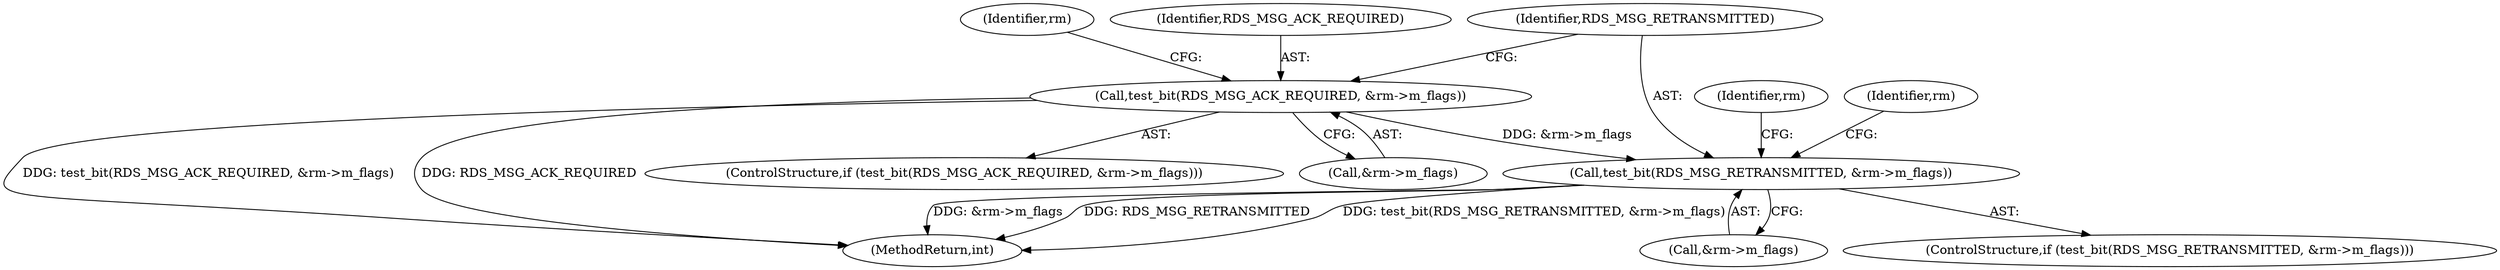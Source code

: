 digraph "0_linux_6094628bfd94323fc1cea05ec2c6affd98c18f7f@pointer" {
"1000425" [label="(Call,test_bit(RDS_MSG_RETRANSMITTED, &rm->m_flags))"];
"1000409" [label="(Call,test_bit(RDS_MSG_ACK_REQUIRED, &rm->m_flags))"];
"1000419" [label="(Identifier,rm)"];
"1000408" [label="(ControlStructure,if (test_bit(RDS_MSG_ACK_REQUIRED, &rm->m_flags)))"];
"1000411" [label="(Call,&rm->m_flags)"];
"1000410" [label="(Identifier,RDS_MSG_ACK_REQUIRED)"];
"1000426" [label="(Identifier,RDS_MSG_RETRANSMITTED)"];
"1000425" [label="(Call,test_bit(RDS_MSG_RETRANSMITTED, &rm->m_flags))"];
"1000443" [label="(Identifier,rm)"];
"1000424" [label="(ControlStructure,if (test_bit(RDS_MSG_RETRANSMITTED, &rm->m_flags)))"];
"1000409" [label="(Call,test_bit(RDS_MSG_ACK_REQUIRED, &rm->m_flags))"];
"1000427" [label="(Call,&rm->m_flags)"];
"1001026" [label="(MethodReturn,int)"];
"1000435" [label="(Identifier,rm)"];
"1000425" -> "1000424"  [label="AST: "];
"1000425" -> "1000427"  [label="CFG: "];
"1000426" -> "1000425"  [label="AST: "];
"1000427" -> "1000425"  [label="AST: "];
"1000435" -> "1000425"  [label="CFG: "];
"1000443" -> "1000425"  [label="CFG: "];
"1000425" -> "1001026"  [label="DDG: &rm->m_flags"];
"1000425" -> "1001026"  [label="DDG: RDS_MSG_RETRANSMITTED"];
"1000425" -> "1001026"  [label="DDG: test_bit(RDS_MSG_RETRANSMITTED, &rm->m_flags)"];
"1000409" -> "1000425"  [label="DDG: &rm->m_flags"];
"1000409" -> "1000408"  [label="AST: "];
"1000409" -> "1000411"  [label="CFG: "];
"1000410" -> "1000409"  [label="AST: "];
"1000411" -> "1000409"  [label="AST: "];
"1000419" -> "1000409"  [label="CFG: "];
"1000426" -> "1000409"  [label="CFG: "];
"1000409" -> "1001026"  [label="DDG: test_bit(RDS_MSG_ACK_REQUIRED, &rm->m_flags)"];
"1000409" -> "1001026"  [label="DDG: RDS_MSG_ACK_REQUIRED"];
}
